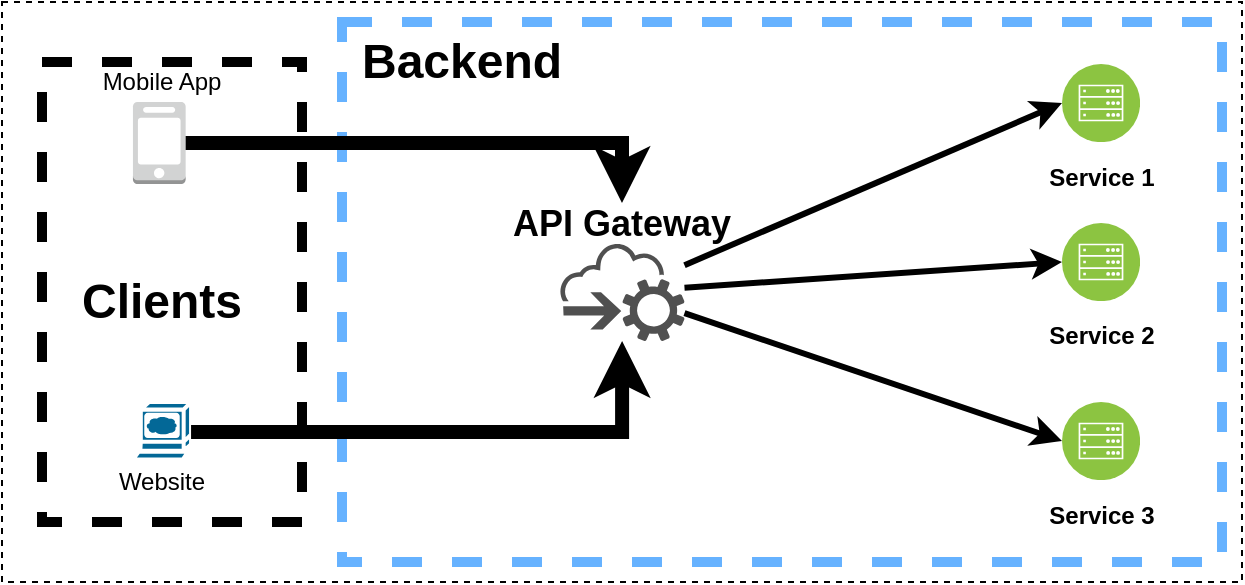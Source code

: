 <mxfile version="13.6.5">
    <diagram id="7NH6Y57L9qy7FE1CPkeM" name="Page-1">
        <mxGraphModel dx="1046" dy="515" grid="1" gridSize="10" guides="1" tooltips="1" connect="1" arrows="1" fold="1" page="1" pageScale="1" pageWidth="850" pageHeight="1100" math="0" shadow="0">
            <root>
                <mxCell id="0"/>
                <mxCell id="1" parent="0"/>
                <mxCell id="14" value="" style="rounded=0;whiteSpace=wrap;html=1;dashed=1;fillColor=#FFFFFF;" vertex="1" parent="1">
                    <mxGeometry x="70" y="140" width="620" height="290" as="geometry"/>
                </mxCell>
                <mxCell id="16" value="" style="rounded=0;whiteSpace=wrap;html=1;dashed=1;fontColor=#000000;fillColor=none;strokeWidth=5;" vertex="1" parent="1">
                    <mxGeometry x="90" y="170" width="130" height="230" as="geometry"/>
                </mxCell>
                <mxCell id="4" value="" style="outlineConnect=0;dashed=0;verticalLabelPosition=bottom;verticalAlign=top;align=center;html=1;shape=mxgraph.aws3.mobile_client;fillColor=#D2D3D3;gradientColor=none;" vertex="1" parent="1">
                    <mxGeometry x="135.47" y="190" width="26.36" height="41" as="geometry"/>
                </mxCell>
                <mxCell id="6" value="" style="shape=mxgraph.cisco.computers_and_peripherals.web_browser;html=1;dashed=0;fillColor=#036897;strokeColor=#ffffff;strokeWidth=2;verticalLabelPosition=bottom;verticalAlign=top" vertex="1" parent="1">
                    <mxGeometry x="135.47" y="340" width="29.06" height="30" as="geometry"/>
                </mxCell>
                <mxCell id="8" value="Website" style="text;html=1;align=center;verticalAlign=middle;whiteSpace=wrap;rounded=0;dashed=1;fontColor=#000000;" vertex="1" parent="1">
                    <mxGeometry x="130" y="370" width="40" height="20" as="geometry"/>
                </mxCell>
                <mxCell id="9" value="Mobile App" style="text;html=1;align=center;verticalAlign=middle;whiteSpace=wrap;rounded=0;dashed=1;fontColor=#000000;" vertex="1" parent="1">
                    <mxGeometry x="105" y="170" width="90" height="20" as="geometry"/>
                </mxCell>
                <mxCell id="17" value="&lt;h1&gt;Clients&lt;/h1&gt;" style="text;html=1;strokeColor=none;fillColor=none;align=center;verticalAlign=middle;whiteSpace=wrap;rounded=0;dashed=1;fontColor=#000000;" vertex="1" parent="1">
                    <mxGeometry x="130.0" y="280" width="40" height="20" as="geometry"/>
                </mxCell>
                <mxCell id="18" value="" style="rounded=0;whiteSpace=wrap;html=1;dashed=1;strokeWidth=5;fillColor=none;fontColor=#000000;strokeColor=#66B2FF;" vertex="1" parent="1">
                    <mxGeometry x="240" y="150" width="440" height="270" as="geometry"/>
                </mxCell>
                <mxCell id="19" value="&lt;h1&gt;Backend&lt;/h1&gt;" style="text;html=1;strokeColor=none;fillColor=none;align=center;verticalAlign=middle;whiteSpace=wrap;rounded=0;dashed=1;fontColor=#000000;" vertex="1" parent="1">
                    <mxGeometry x="280" y="160" width="40" height="20" as="geometry"/>
                </mxCell>
                <mxCell id="20" value="" style="pointerEvents=1;shadow=0;dashed=0;html=1;strokeColor=none;fillColor=#505050;labelPosition=center;verticalLabelPosition=bottom;outlineConnect=0;verticalAlign=top;align=center;shape=mxgraph.office.clouds.cloud_service_request;fontColor=#000000;" vertex="1" parent="1">
                    <mxGeometry x="348.77" y="260.5" width="62.47" height="49" as="geometry"/>
                </mxCell>
                <mxCell id="21" value="&lt;h2&gt;API Gateway&lt;/h2&gt;" style="text;html=1;strokeColor=none;fillColor=none;align=center;verticalAlign=middle;whiteSpace=wrap;rounded=0;dashed=1;fontColor=#000000;" vertex="1" parent="1">
                    <mxGeometry x="300" y="240.5" width="160" height="20" as="geometry"/>
                </mxCell>
                <mxCell id="29" value="" style="aspect=fixed;perimeter=ellipsePerimeter;html=1;align=center;shadow=0;dashed=0;fontColor=#4277BB;labelBackgroundColor=#ffffff;fontSize=12;spacingTop=3;image;image=img/lib/ibm/infrastructure/mobile_backend.svg;strokeColor=#66B2FF;strokeWidth=5;fillColor=none;" vertex="1" parent="1">
                    <mxGeometry x="600" y="171" width="39" height="39" as="geometry"/>
                </mxCell>
                <mxCell id="30" value="&lt;b&gt;Service 1&lt;/b&gt;" style="text;html=1;strokeColor=none;fillColor=none;align=center;verticalAlign=middle;whiteSpace=wrap;rounded=0;dashed=1;fontColor=#000000;" vertex="1" parent="1">
                    <mxGeometry x="584.5" y="210" width="70" height="35" as="geometry"/>
                </mxCell>
                <mxCell id="31" value="" style="aspect=fixed;perimeter=ellipsePerimeter;html=1;align=center;shadow=0;dashed=0;fontColor=#4277BB;labelBackgroundColor=#ffffff;fontSize=12;spacingTop=3;image;image=img/lib/ibm/infrastructure/mobile_backend.svg;strokeColor=#66B2FF;strokeWidth=5;fillColor=none;" vertex="1" parent="1">
                    <mxGeometry x="600" y="250.5" width="39" height="39" as="geometry"/>
                </mxCell>
                <mxCell id="32" value="&lt;b&gt;Service 2&lt;/b&gt;" style="text;html=1;strokeColor=none;fillColor=none;align=center;verticalAlign=middle;whiteSpace=wrap;rounded=0;dashed=1;fontColor=#000000;" vertex="1" parent="1">
                    <mxGeometry x="584.5" y="289.5" width="70" height="35" as="geometry"/>
                </mxCell>
                <mxCell id="33" value="" style="aspect=fixed;perimeter=ellipsePerimeter;html=1;align=center;shadow=0;dashed=0;fontColor=#4277BB;labelBackgroundColor=#ffffff;fontSize=12;spacingTop=3;image;image=img/lib/ibm/infrastructure/mobile_backend.svg;strokeColor=#66B2FF;strokeWidth=5;fillColor=none;" vertex="1" parent="1">
                    <mxGeometry x="600" y="340" width="39" height="39" as="geometry"/>
                </mxCell>
                <mxCell id="34" value="&lt;b&gt;Service 3&lt;/b&gt;" style="text;html=1;strokeColor=none;fillColor=none;align=center;verticalAlign=middle;whiteSpace=wrap;rounded=0;dashed=1;fontColor=#000000;" vertex="1" parent="1">
                    <mxGeometry x="584.5" y="379" width="70" height="35" as="geometry"/>
                </mxCell>
                <mxCell id="35" value="" style="endArrow=classic;html=1;strokeWidth=3;fontColor=#000000;entryX=0;entryY=0.5;entryDx=0;entryDy=0;" edge="1" parent="1" source="20" target="33">
                    <mxGeometry width="50" height="50" relative="1" as="geometry">
                        <mxPoint x="400" y="320" as="sourcePoint"/>
                        <mxPoint x="450" y="270" as="targetPoint"/>
                    </mxGeometry>
                </mxCell>
                <mxCell id="36" value="" style="endArrow=classic;html=1;strokeWidth=3;fontColor=#000000;entryX=0;entryY=0.5;entryDx=0;entryDy=0;" edge="1" parent="1" source="20" target="31">
                    <mxGeometry width="50" height="50" relative="1" as="geometry">
                        <mxPoint x="400" y="330" as="sourcePoint"/>
                        <mxPoint x="450" y="280" as="targetPoint"/>
                    </mxGeometry>
                </mxCell>
                <mxCell id="25" style="edgeStyle=orthogonalEdgeStyle;rounded=0;orthogonalLoop=1;jettySize=auto;html=1;exitX=1;exitY=0.5;exitDx=0;exitDy=0;exitPerimeter=0;fontColor=#000000;strokeWidth=7;" edge="1" parent="1" source="6" target="20">
                    <mxGeometry relative="1" as="geometry"/>
                </mxCell>
                <mxCell id="28" style="edgeStyle=orthogonalEdgeStyle;rounded=0;orthogonalLoop=1;jettySize=auto;html=1;exitX=1;exitY=0.5;exitDx=0;exitDy=0;exitPerimeter=0;strokeWidth=7;fontColor=#000000;" edge="1" parent="1" source="4" target="21">
                    <mxGeometry relative="1" as="geometry"/>
                </mxCell>
                <mxCell id="38" value="" style="endArrow=classic;html=1;strokeWidth=3;fontColor=#000000;entryX=0;entryY=0.5;entryDx=0;entryDy=0;" edge="1" parent="1" source="20" target="29">
                    <mxGeometry width="50" height="50" relative="1" as="geometry">
                        <mxPoint x="390" y="310" as="sourcePoint"/>
                        <mxPoint x="440" y="260" as="targetPoint"/>
                    </mxGeometry>
                </mxCell>
            </root>
        </mxGraphModel>
    </diagram>
</mxfile>